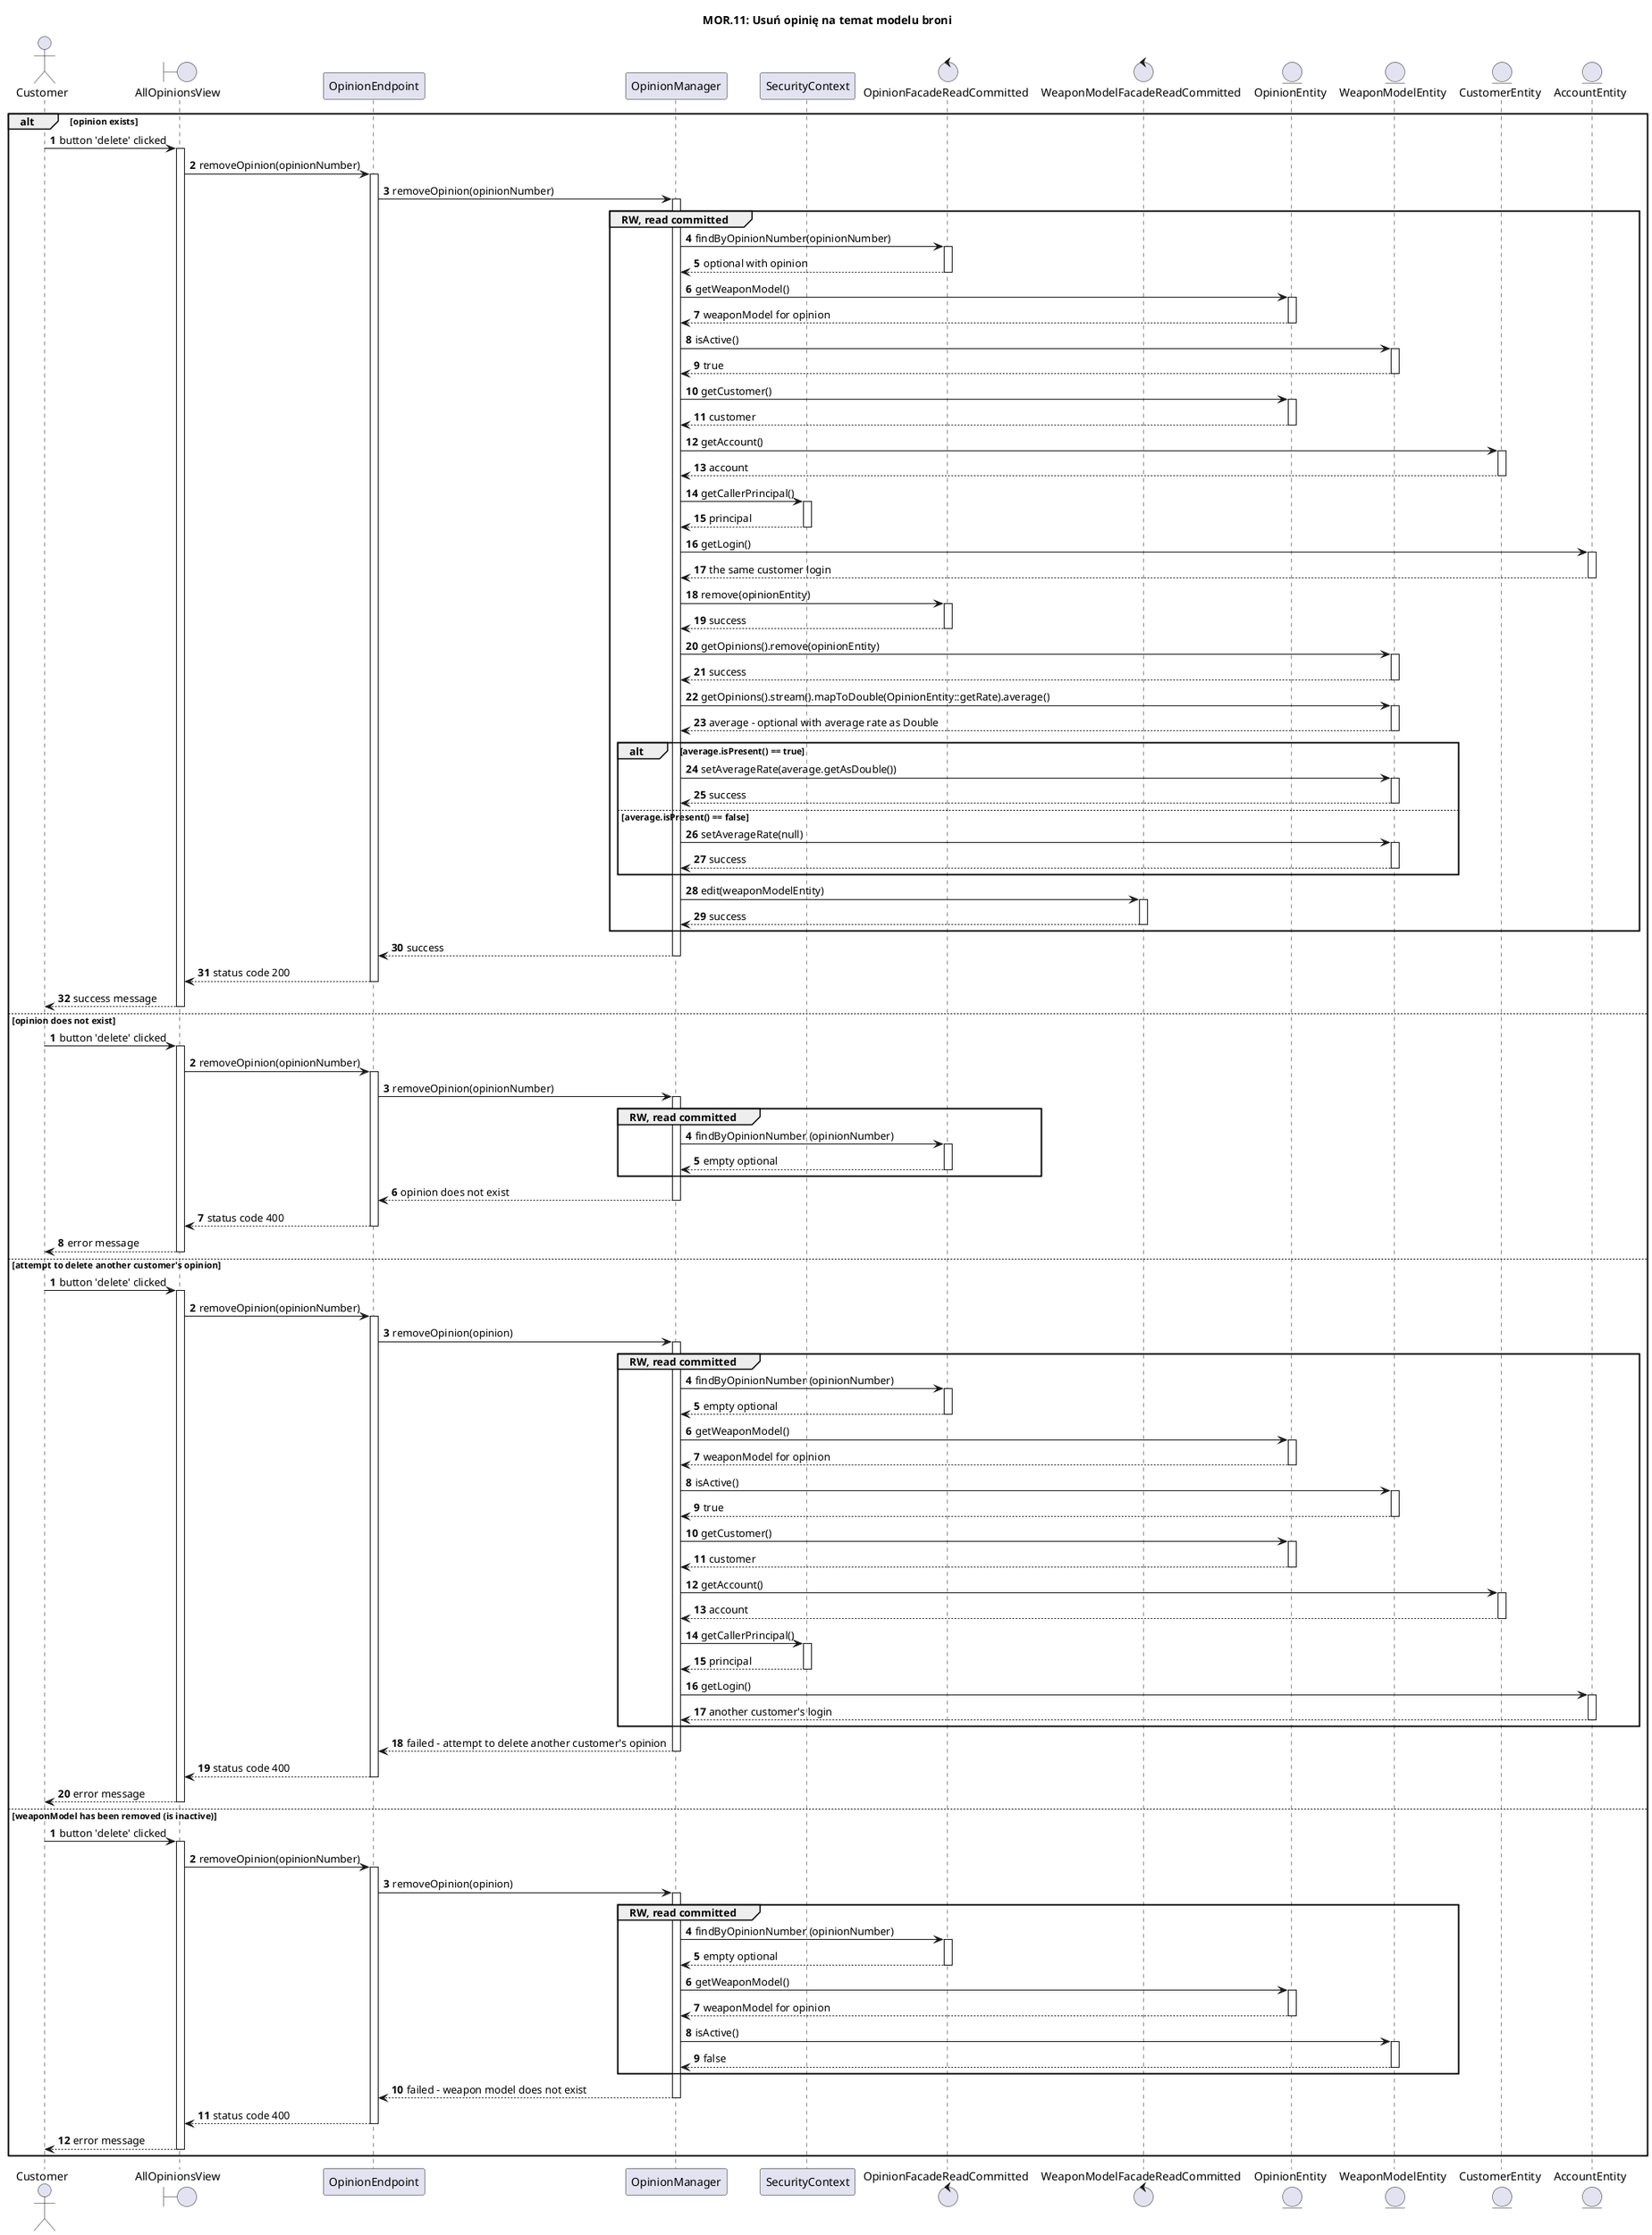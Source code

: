 @startuml
title MOR.11: Usuń opinię na temat modelu broni

autoactivate on
actor Customer
boundary AllOpinionsView as GUI
participant OpinionEndpoint
participant OpinionManager
participant SecurityContext
control OpinionFacadeReadCommitted as OpinionFacade
control WeaponModelFacadeReadCommitted as WeaponModelFacade
entity OpinionEntity
entity WeaponModelEntity
entity CustomerEntity
entity AccountEntity
alt opinion exists
autonumber
    Customer -> GUI: button 'delete' clicked
            GUI -> OpinionEndpoint: removeOpinion(opinionNumber)
                OpinionEndpoint -> OpinionManager: removeOpinion(opinionNumber)
                    group RW, read committed
                        OpinionManager -> OpinionFacade: findByOpinionNumber(opinionNumber)
                        return optional with opinion
                        OpinionManager -> OpinionEntity: getWeaponModel()
                        return weaponModel for opinion
                        OpinionManager -> WeaponModelEntity: isActive()
                        return true
                        OpinionManager -> OpinionEntity: getCustomer()
                        return customer
                        OpinionManager -> CustomerEntity: getAccount()
                        return account
                        OpinionManager -> SecurityContext: getCallerPrincipal()
                        return principal
                        OpinionManager -> AccountEntity: getLogin()
                        return the same customer login
                        OpinionManager -> OpinionFacade: remove(opinionEntity)
                        return success
                        OpinionManager -> WeaponModelEntity: getOpinions().remove(opinionEntity)
                        return success
                        OpinionManager -> WeaponModelEntity: getOpinions().stream().mapToDouble(OpinionEntity::getRate).average()
                        return average - optional with average rate as Double
                        alt average.isPresent() == true
                        OpinionManager -> WeaponModelEntity: setAverageRate(average.getAsDouble())
                        return success
                        else average.isPresent() == false
                        OpinionManager -> WeaponModelEntity: setAverageRate(null)
                        return success
                        end
                        OpinionManager -> WeaponModelFacade: edit(weaponModelEntity)
                        return success
                    end
                return success
            return status code 200
        return success message
else opinion does not exist
autonumber
Customer -> GUI: button 'delete' clicked
    GUI -> OpinionEndpoint: removeOpinion(opinionNumber)
        OpinionEndpoint -> OpinionManager: removeOpinion(opinionNumber)
            group RW, read committed
                OpinionManager -> OpinionFacade: findByOpinionNumber (opinionNumber)
                return empty optional
            end
        return opinion does not exist
    return status code 400
return error message
else attempt to delete another customer's opinion
autonumber
    Customer -> GUI: button 'delete' clicked
        GUI -> OpinionEndpoint: removeOpinion(opinionNumber)
            OpinionEndpoint -> OpinionManager: removeOpinion(opinion)
            group RW, read committed
                OpinionManager -> OpinionFacade: findByOpinionNumber (opinionNumber)
                return empty optional
                OpinionManager -> OpinionEntity: getWeaponModel()
                return weaponModel for opinion
                OpinionManager -> WeaponModelEntity: isActive()
                return true
                OpinionManager -> OpinionEntity: getCustomer()
                return customer
                OpinionManager -> CustomerEntity: getAccount()
                return account
                OpinionManager -> SecurityContext: getCallerPrincipal()
                return principal
                OpinionManager -> AccountEntity: getLogin()
                return another customer's login
            end
            return failed - attempt to delete another customer's opinion
        return status code 400
    return error message
    else weaponModel has been removed (is inactive)
    autonumber
        Customer -> GUI: button 'delete' clicked
            GUI -> OpinionEndpoint: removeOpinion(opinionNumber)
                OpinionEndpoint -> OpinionManager: removeOpinion(opinion)
                group RW, read committed
                    OpinionManager -> OpinionFacade: findByOpinionNumber (opinionNumber)
                    return empty optional
                    OpinionManager -> OpinionEntity: getWeaponModel()
                    return weaponModel for opinion
                    OpinionManager -> WeaponModelEntity: isActive()
                    return false
                end
                return failed - weapon model does not exist
            return status code 400
        return error message
end
@enduml